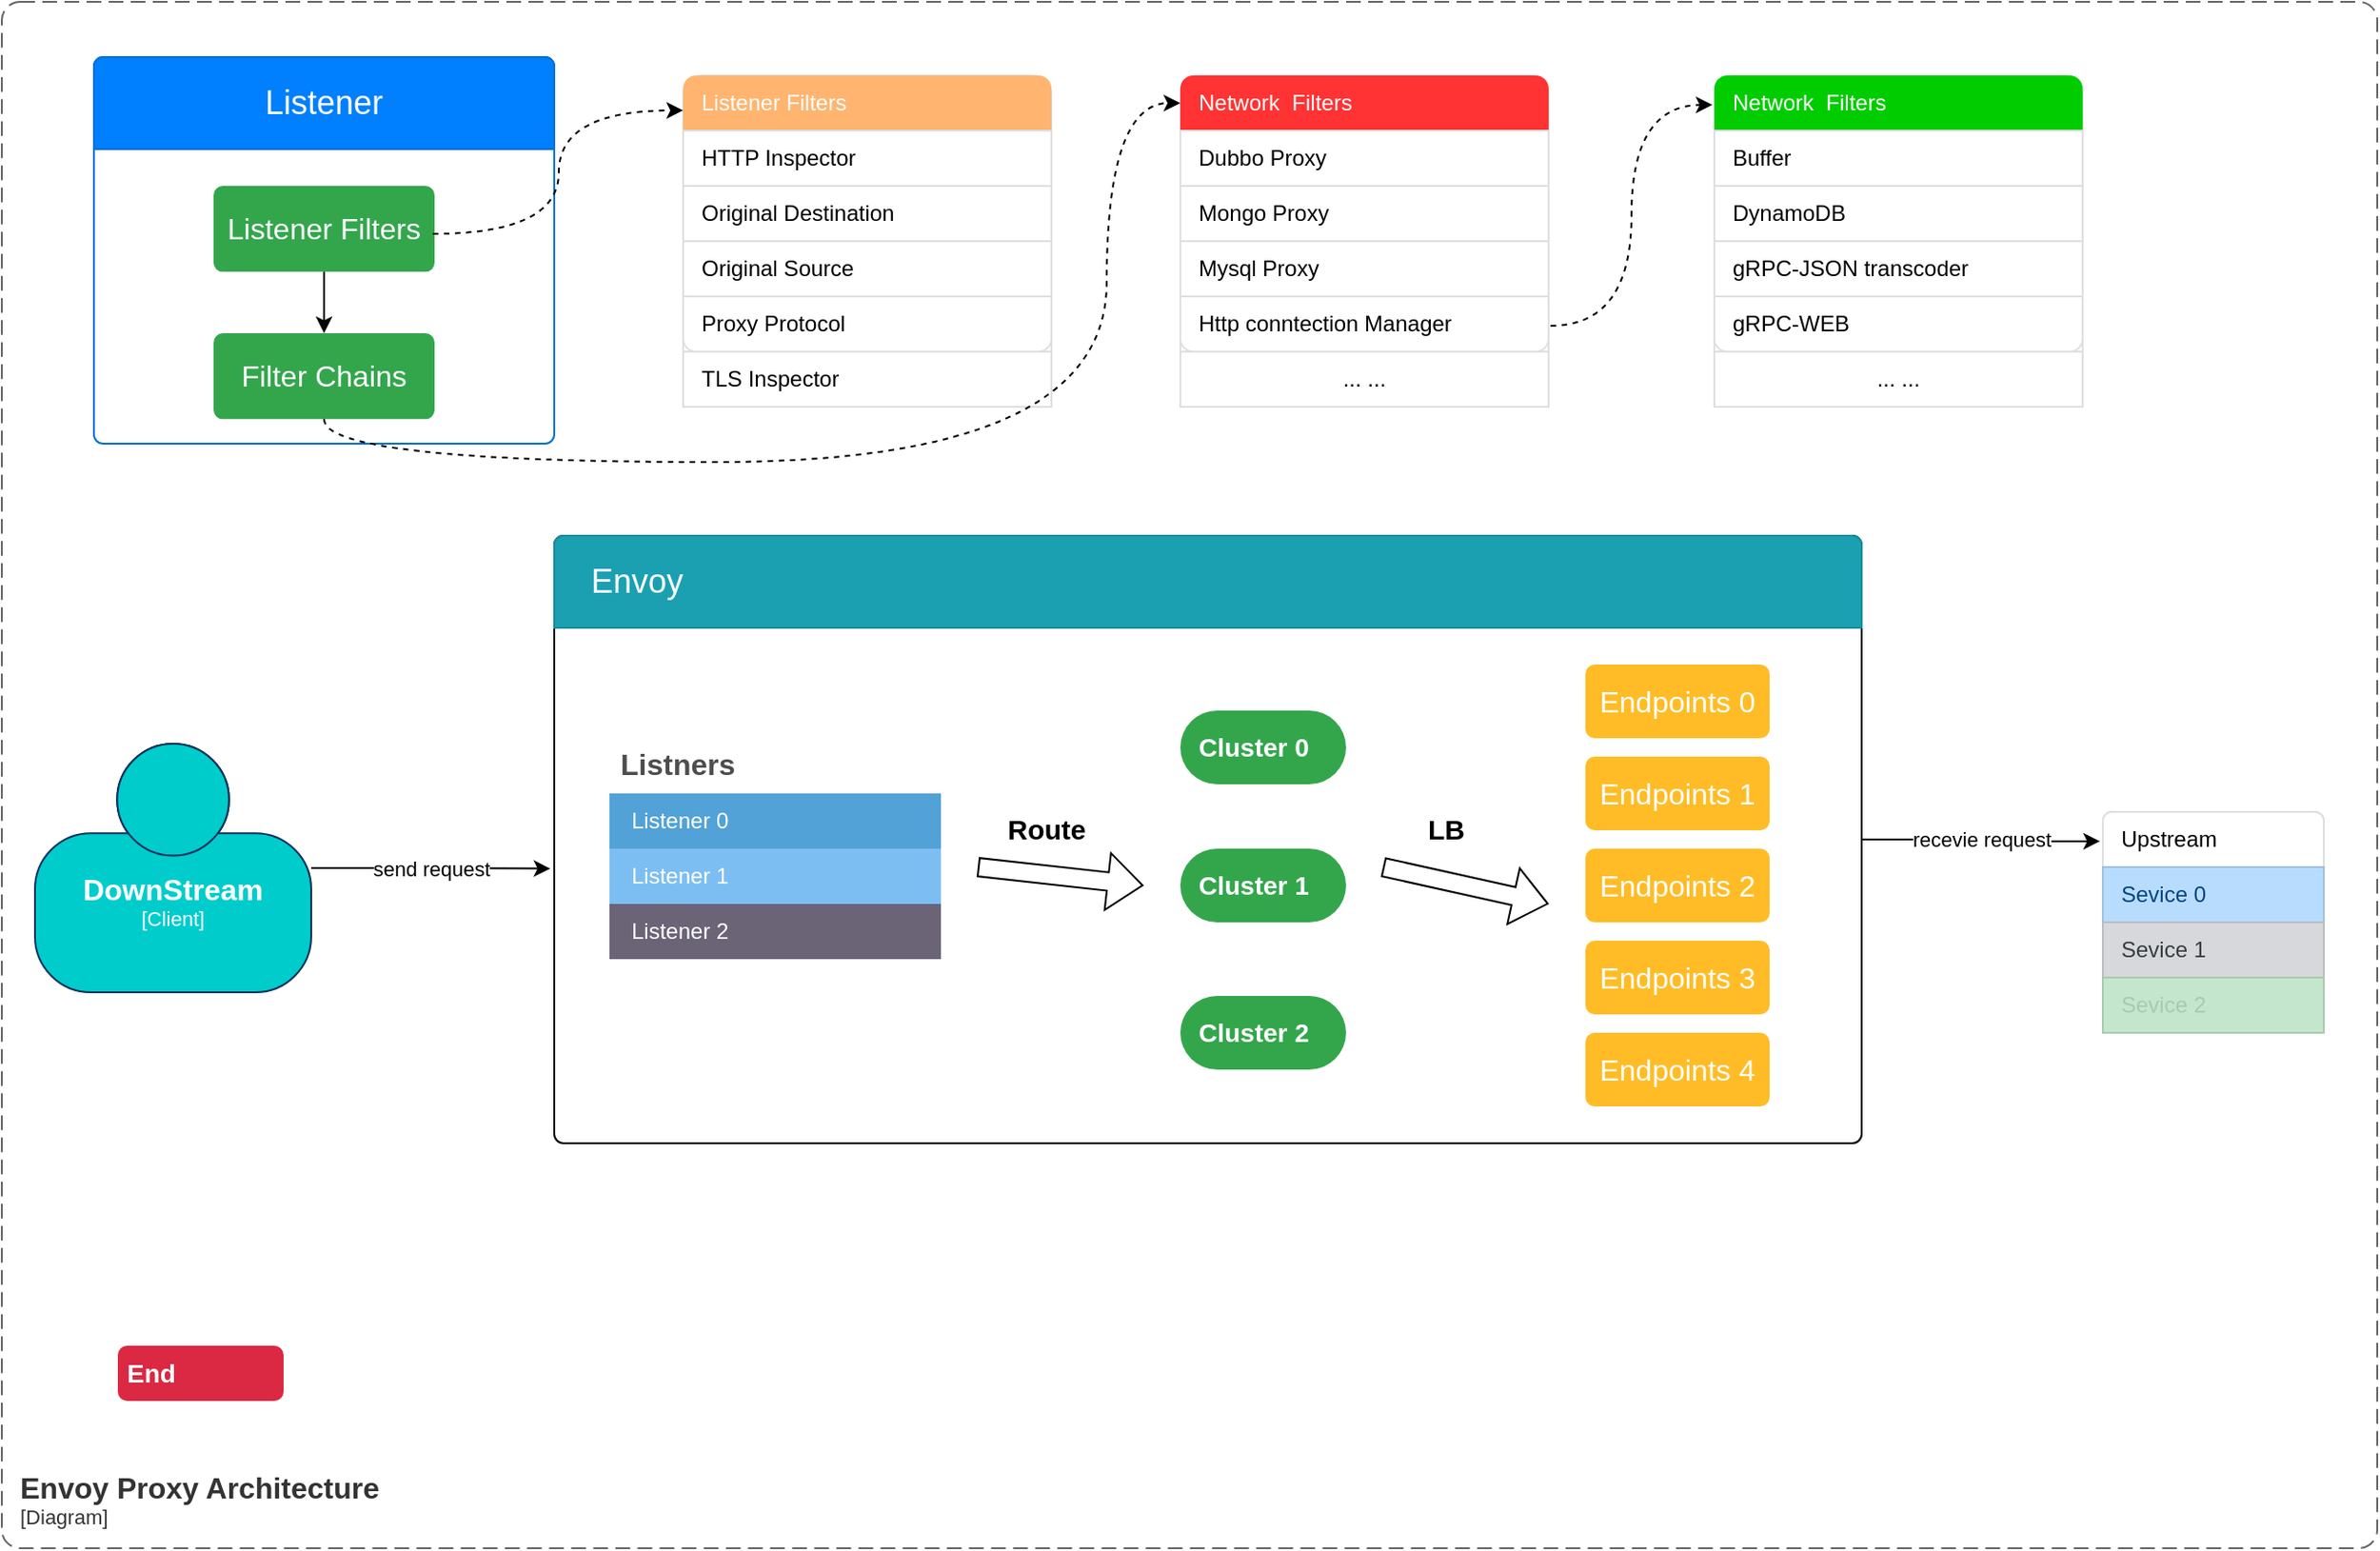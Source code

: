 <mxfile version="21.3.8" type="github">
  <diagram name="第 1 页" id="6rmwsbcLH0Wm5wk95sRy">
    <mxGraphModel dx="1434" dy="796" grid="1" gridSize="10" guides="1" tooltips="1" connect="1" arrows="1" fold="1" page="1" pageScale="1" pageWidth="827" pageHeight="1169" math="0" shadow="0">
      <root>
        <mxCell id="0" />
        <mxCell id="1" parent="0" />
        <object placeholders="1" c4Name="Envoy Proxy Architecture" c4Type="SystemScopeBoundary" c4Application="Diagram" label="&lt;font style=&quot;font-size: 16px&quot;&gt;&lt;b&gt;&lt;div style=&quot;text-align: left&quot;&gt;%c4Name%&lt;/div&gt;&lt;/b&gt;&lt;/font&gt;&lt;div style=&quot;text-align: left&quot;&gt;[%c4Application%]&lt;/div&gt;" id="7gwWFT5Mcy8NNgLdWoav-1">
          <mxCell style="rounded=1;fontSize=11;whiteSpace=wrap;html=1;dashed=1;arcSize=20;fillColor=none;strokeColor=#666666;fontColor=#333333;labelBackgroundColor=none;align=left;verticalAlign=bottom;labelBorderColor=none;spacingTop=0;spacing=10;dashPattern=8 4;metaEdit=1;rotatable=0;perimeter=rectanglePerimeter;noLabel=0;labelPadding=0;allowArrows=0;connectable=0;expand=0;recursiveResize=0;editable=1;pointerEvents=0;absoluteArcSize=1;points=[[0.25,0,0],[0.5,0,0],[0.75,0,0],[1,0.25,0],[1,0.5,0],[1,0.75,0],[0.75,1,0],[0.5,1,0],[0.25,1,0],[0,0.75,0],[0,0.5,0],[0,0.25,0]];" vertex="1" parent="1">
            <mxGeometry x="100" y="160" width="1290" height="840" as="geometry" />
          </mxCell>
        </object>
        <mxCell id="7gwWFT5Mcy8NNgLdWoav-4" value="" style="html=1;shadow=0;dashed=0;shape=mxgraph.bootstrap.rrect;rSize=5;strokeColor=#0071D5;html=1;whiteSpace=wrap;fillColor=none;fontColor=#ffffff;verticalAlign=bottom;align=left;spacing=20;spacingBottom=0;fontSize=14;" vertex="1" parent="1">
          <mxGeometry x="150" y="190" width="250" height="210" as="geometry" />
        </mxCell>
        <mxCell id="7gwWFT5Mcy8NNgLdWoav-5" value="Listener" style="html=1;shadow=0;dashed=0;shape=mxgraph.bootstrap.topButton;rSize=5;perimeter=none;whiteSpace=wrap;fillColor=#007FFF;strokeColor=#0071D5;fontColor=#ffffff;resizeWidth=1;fontSize=18;align=center;spacing=20;" vertex="1" parent="7gwWFT5Mcy8NNgLdWoav-4">
          <mxGeometry width="250" height="50" relative="1" as="geometry" />
        </mxCell>
        <mxCell id="7gwWFT5Mcy8NNgLdWoav-9" style="edgeStyle=orthogonalEdgeStyle;rounded=0;orthogonalLoop=1;jettySize=auto;html=1;" edge="1" parent="7gwWFT5Mcy8NNgLdWoav-4" source="7gwWFT5Mcy8NNgLdWoav-7" target="7gwWFT5Mcy8NNgLdWoav-8">
          <mxGeometry relative="1" as="geometry" />
        </mxCell>
        <mxCell id="7gwWFT5Mcy8NNgLdWoav-7" value="Listener Filters" style="html=1;shadow=0;dashed=0;shape=mxgraph.bootstrap.rrect;rSize=5;strokeColor=none;strokeWidth=1;fillColor=#33A64C;fontColor=#FFFFFF;whiteSpace=wrap;align=center;verticalAlign=middle;spacingLeft=0;fontStyle=0;fontSize=16;spacing=5;" vertex="1" parent="7gwWFT5Mcy8NNgLdWoav-4">
          <mxGeometry x="65" y="69.997" width="120" height="46.667" as="geometry" />
        </mxCell>
        <mxCell id="7gwWFT5Mcy8NNgLdWoav-8" value="Filter Chains" style="html=1;shadow=0;dashed=0;shape=mxgraph.bootstrap.rrect;rSize=5;strokeColor=none;strokeWidth=1;fillColor=#33A64C;fontColor=#FFFFFF;whiteSpace=wrap;align=center;verticalAlign=middle;spacingLeft=0;fontStyle=0;fontSize=16;spacing=5;" vertex="1" parent="7gwWFT5Mcy8NNgLdWoav-4">
          <mxGeometry x="65" y="149.997" width="120" height="46.667" as="geometry" />
        </mxCell>
        <mxCell id="7gwWFT5Mcy8NNgLdWoav-21" value="" style="html=1;shadow=0;dashed=0;shape=mxgraph.bootstrap.rrect;rSize=10;strokeColor=#DFDFDF;html=1;whiteSpace=wrap;fillColor=#FFFFFF;fontColor=#000000;strokeOpacity=100;metaEdit=1;resizeWidth=1;resizeHeight=1;treeFolding=1;treeMoving=1;enumerate=0;" vertex="1" parent="1">
          <mxGeometry x="470" y="200" width="200" height="180" as="geometry" />
        </mxCell>
        <mxCell id="7gwWFT5Mcy8NNgLdWoav-22" value="Listener Filters" style="html=1;shadow=0;dashed=0;shape=mxgraph.bootstrap.topButton;rSize=7;strokeColor=none;fillColor=#FFB570;fontColor=#ffffff;perimeter=none;whiteSpace=wrap;resizeWidth=1;align=left;spacing=10;" vertex="1" parent="7gwWFT5Mcy8NNgLdWoav-21">
          <mxGeometry width="200" height="30" relative="1" as="geometry" />
        </mxCell>
        <mxCell id="7gwWFT5Mcy8NNgLdWoav-23" value="HTTP Inspector" style="strokeColor=inherit;fillColor=inherit;gradientColor=inherit;fontColor=inherit;html=1;shadow=0;dashed=0;perimeter=none;whiteSpace=wrap;resizeWidth=1;align=left;spacing=10;" vertex="1" parent="7gwWFT5Mcy8NNgLdWoav-21">
          <mxGeometry width="200" height="30" relative="1" as="geometry">
            <mxPoint y="30" as="offset" />
          </mxGeometry>
        </mxCell>
        <mxCell id="7gwWFT5Mcy8NNgLdWoav-24" value="Original Destination" style="strokeColor=inherit;fillColor=inherit;gradientColor=inherit;fontColor=inherit;html=1;shadow=0;dashed=0;perimeter=none;whiteSpace=wrap;resizeWidth=1;align=left;spacing=10;" vertex="1" parent="7gwWFT5Mcy8NNgLdWoav-21">
          <mxGeometry width="200" height="30" relative="1" as="geometry">
            <mxPoint y="60" as="offset" />
          </mxGeometry>
        </mxCell>
        <mxCell id="7gwWFT5Mcy8NNgLdWoav-25" value="Original Source" style="strokeColor=inherit;fillColor=inherit;gradientColor=inherit;fontColor=inherit;html=1;shadow=0;dashed=0;perimeter=none;whiteSpace=wrap;resizeWidth=1;align=left;spacing=10;" vertex="1" parent="7gwWFT5Mcy8NNgLdWoav-21">
          <mxGeometry width="200" height="30" relative="1" as="geometry">
            <mxPoint y="90" as="offset" />
          </mxGeometry>
        </mxCell>
        <mxCell id="7gwWFT5Mcy8NNgLdWoav-26" value="Proxy Protocol" style="strokeColor=inherit;fillColor=inherit;gradientColor=inherit;fontColor=inherit;html=1;shadow=0;dashed=0;shape=mxgraph.bootstrap.bottomButton;rSize=7;perimeter=none;whiteSpace=wrap;resizeWidth=1;resizeHeight=0;align=left;spacing=10;" vertex="1" parent="7gwWFT5Mcy8NNgLdWoav-21">
          <mxGeometry y="1" width="200" height="30" relative="1" as="geometry">
            <mxPoint y="-60" as="offset" />
          </mxGeometry>
        </mxCell>
        <mxCell id="7gwWFT5Mcy8NNgLdWoav-37" value="TLS Inspector" style="strokeColor=inherit;fillColor=inherit;gradientColor=inherit;fontColor=inherit;html=1;shadow=0;dashed=0;perimeter=none;whiteSpace=wrap;resizeWidth=1;align=left;spacing=10;" vertex="1" parent="7gwWFT5Mcy8NNgLdWoav-21">
          <mxGeometry y="150" width="200" height="30" as="geometry" />
        </mxCell>
        <mxCell id="7gwWFT5Mcy8NNgLdWoav-39" value="" style="html=1;shadow=0;dashed=0;shape=mxgraph.bootstrap.rrect;rSize=10;strokeColor=#DFDFDF;html=1;whiteSpace=wrap;fillColor=#FFFFFF;fontColor=#000000;strokeOpacity=100;metaEdit=1;resizeWidth=1;resizeHeight=1;treeFolding=1;treeMoving=1;enumerate=0;" vertex="1" parent="1">
          <mxGeometry x="740" y="200" width="200" height="180" as="geometry" />
        </mxCell>
        <mxCell id="7gwWFT5Mcy8NNgLdWoav-40" value="Network&amp;nbsp; Filters" style="html=1;shadow=0;dashed=0;shape=mxgraph.bootstrap.topButton;rSize=7;strokeColor=none;fillColor=#FF3333;fontColor=#ffffff;perimeter=none;whiteSpace=wrap;resizeWidth=1;align=left;spacing=10;" vertex="1" parent="7gwWFT5Mcy8NNgLdWoav-39">
          <mxGeometry width="200" height="30" relative="1" as="geometry" />
        </mxCell>
        <mxCell id="7gwWFT5Mcy8NNgLdWoav-41" value="Dubbo Proxy" style="strokeColor=inherit;fillColor=inherit;gradientColor=inherit;fontColor=inherit;html=1;shadow=0;dashed=0;perimeter=none;whiteSpace=wrap;resizeWidth=1;align=left;spacing=10;" vertex="1" parent="7gwWFT5Mcy8NNgLdWoav-39">
          <mxGeometry width="200" height="30" relative="1" as="geometry">
            <mxPoint y="30" as="offset" />
          </mxGeometry>
        </mxCell>
        <mxCell id="7gwWFT5Mcy8NNgLdWoav-42" value="Mongo Proxy" style="strokeColor=inherit;fillColor=inherit;gradientColor=inherit;fontColor=inherit;html=1;shadow=0;dashed=0;perimeter=none;whiteSpace=wrap;resizeWidth=1;align=left;spacing=10;" vertex="1" parent="7gwWFT5Mcy8NNgLdWoav-39">
          <mxGeometry width="200" height="30" relative="1" as="geometry">
            <mxPoint y="60" as="offset" />
          </mxGeometry>
        </mxCell>
        <mxCell id="7gwWFT5Mcy8NNgLdWoav-43" value="Mysql Proxy" style="strokeColor=inherit;fillColor=inherit;gradientColor=inherit;fontColor=inherit;html=1;shadow=0;dashed=0;perimeter=none;whiteSpace=wrap;resizeWidth=1;align=left;spacing=10;" vertex="1" parent="7gwWFT5Mcy8NNgLdWoav-39">
          <mxGeometry width="200" height="30" relative="1" as="geometry">
            <mxPoint y="90" as="offset" />
          </mxGeometry>
        </mxCell>
        <mxCell id="7gwWFT5Mcy8NNgLdWoav-44" value="Http conntection Manager" style="strokeColor=inherit;fillColor=inherit;gradientColor=inherit;fontColor=inherit;html=1;shadow=0;dashed=0;shape=mxgraph.bootstrap.bottomButton;rSize=7;perimeter=none;whiteSpace=wrap;resizeWidth=1;resizeHeight=0;align=left;spacing=10;" vertex="1" parent="7gwWFT5Mcy8NNgLdWoav-39">
          <mxGeometry y="1" width="200" height="30" relative="1" as="geometry">
            <mxPoint y="-60" as="offset" />
          </mxGeometry>
        </mxCell>
        <mxCell id="7gwWFT5Mcy8NNgLdWoav-45" value="... ..." style="strokeColor=inherit;fillColor=inherit;gradientColor=inherit;fontColor=inherit;html=1;shadow=0;dashed=0;perimeter=none;whiteSpace=wrap;resizeWidth=1;align=center;spacing=10;" vertex="1" parent="7gwWFT5Mcy8NNgLdWoav-39">
          <mxGeometry y="150" width="200" height="30" as="geometry" />
        </mxCell>
        <mxCell id="7gwWFT5Mcy8NNgLdWoav-46" value="" style="html=1;shadow=0;dashed=0;shape=mxgraph.bootstrap.rrect;rSize=10;strokeColor=#DFDFDF;html=1;whiteSpace=wrap;fillColor=#FFFFFF;fontColor=#000000;strokeOpacity=100;metaEdit=1;resizeWidth=1;resizeHeight=1;treeFolding=1;treeMoving=1;enumerate=0;" vertex="1" parent="1">
          <mxGeometry x="1030" y="200" width="200" height="180" as="geometry" />
        </mxCell>
        <mxCell id="7gwWFT5Mcy8NNgLdWoav-47" value="Network&amp;nbsp; Filters" style="html=1;shadow=0;dashed=0;shape=mxgraph.bootstrap.topButton;rSize=7;strokeColor=none;fillColor=#00CC00;fontColor=#ffffff;perimeter=none;whiteSpace=wrap;resizeWidth=1;align=left;spacing=10;" vertex="1" parent="7gwWFT5Mcy8NNgLdWoav-46">
          <mxGeometry width="200" height="30" relative="1" as="geometry" />
        </mxCell>
        <mxCell id="7gwWFT5Mcy8NNgLdWoav-48" value="Buffer" style="strokeColor=inherit;fillColor=inherit;gradientColor=inherit;fontColor=inherit;html=1;shadow=0;dashed=0;perimeter=none;whiteSpace=wrap;resizeWidth=1;align=left;spacing=10;" vertex="1" parent="7gwWFT5Mcy8NNgLdWoav-46">
          <mxGeometry width="200" height="30" relative="1" as="geometry">
            <mxPoint y="30" as="offset" />
          </mxGeometry>
        </mxCell>
        <mxCell id="7gwWFT5Mcy8NNgLdWoav-49" value="DynamoDB" style="strokeColor=inherit;fillColor=inherit;gradientColor=inherit;fontColor=inherit;html=1;shadow=0;dashed=0;perimeter=none;whiteSpace=wrap;resizeWidth=1;align=left;spacing=10;" vertex="1" parent="7gwWFT5Mcy8NNgLdWoav-46">
          <mxGeometry width="200" height="30" relative="1" as="geometry">
            <mxPoint y="60" as="offset" />
          </mxGeometry>
        </mxCell>
        <mxCell id="7gwWFT5Mcy8NNgLdWoav-50" value="gRPC-JSON transcoder" style="strokeColor=inherit;fillColor=inherit;gradientColor=inherit;fontColor=inherit;html=1;shadow=0;dashed=0;perimeter=none;whiteSpace=wrap;resizeWidth=1;align=left;spacing=10;" vertex="1" parent="7gwWFT5Mcy8NNgLdWoav-46">
          <mxGeometry width="200" height="30" relative="1" as="geometry">
            <mxPoint y="90" as="offset" />
          </mxGeometry>
        </mxCell>
        <mxCell id="7gwWFT5Mcy8NNgLdWoav-51" value="gRPC-WEB" style="strokeColor=inherit;fillColor=inherit;gradientColor=inherit;fontColor=inherit;html=1;shadow=0;dashed=0;shape=mxgraph.bootstrap.bottomButton;rSize=7;perimeter=none;whiteSpace=wrap;resizeWidth=1;resizeHeight=0;align=left;spacing=10;" vertex="1" parent="7gwWFT5Mcy8NNgLdWoav-46">
          <mxGeometry y="1" width="200" height="30" relative="1" as="geometry">
            <mxPoint y="-60" as="offset" />
          </mxGeometry>
        </mxCell>
        <mxCell id="7gwWFT5Mcy8NNgLdWoav-52" value="... ..." style="strokeColor=inherit;fillColor=inherit;gradientColor=inherit;fontColor=inherit;html=1;shadow=0;dashed=0;perimeter=none;whiteSpace=wrap;resizeWidth=1;align=center;spacing=10;" vertex="1" parent="7gwWFT5Mcy8NNgLdWoav-46">
          <mxGeometry y="150" width="200" height="30" as="geometry" />
        </mxCell>
        <mxCell id="7gwWFT5Mcy8NNgLdWoav-53" style="rounded=0;orthogonalLoop=1;jettySize=auto;html=1;entryX=0;entryY=0.633;entryDx=0;entryDy=0;entryPerimeter=0;dashed=1;exitX=0.992;exitY=0.557;exitDx=0;exitDy=0;exitPerimeter=0;edgeStyle=orthogonalEdgeStyle;curved=1;" edge="1" parent="1" source="7gwWFT5Mcy8NNgLdWoav-7" target="7gwWFT5Mcy8NNgLdWoav-22">
          <mxGeometry relative="1" as="geometry" />
        </mxCell>
        <mxCell id="7gwWFT5Mcy8NNgLdWoav-54" style="rounded=0;orthogonalLoop=1;jettySize=auto;html=1;entryX=0;entryY=0.5;entryDx=0;entryDy=0;entryPerimeter=0;dashed=1;edgeStyle=orthogonalEdgeStyle;curved=1;" edge="1" parent="1" source="7gwWFT5Mcy8NNgLdWoav-8" target="7gwWFT5Mcy8NNgLdWoav-40">
          <mxGeometry relative="1" as="geometry">
            <Array as="points">
              <mxPoint x="275" y="410" />
              <mxPoint x="700" y="410" />
              <mxPoint x="700" y="215" />
            </Array>
          </mxGeometry>
        </mxCell>
        <mxCell id="7gwWFT5Mcy8NNgLdWoav-55" style="edgeStyle=orthogonalEdgeStyle;rounded=0;orthogonalLoop=1;jettySize=auto;html=1;entryX=-0.005;entryY=0.533;entryDx=0;entryDy=0;entryPerimeter=0;curved=1;dashed=1;exitX=1.005;exitY=0.533;exitDx=0;exitDy=0;exitPerimeter=0;" edge="1" parent="1" source="7gwWFT5Mcy8NNgLdWoav-44" target="7gwWFT5Mcy8NNgLdWoav-47">
          <mxGeometry relative="1" as="geometry" />
        </mxCell>
        <mxCell id="7gwWFT5Mcy8NNgLdWoav-95" value="recevie request" style="edgeStyle=orthogonalEdgeStyle;rounded=0;orthogonalLoop=1;jettySize=auto;html=1;entryX=-0.013;entryY=0.533;entryDx=0;entryDy=0;entryPerimeter=0;" edge="1" parent="1" source="7gwWFT5Mcy8NNgLdWoav-56" target="7gwWFT5Mcy8NNgLdWoav-86">
          <mxGeometry relative="1" as="geometry">
            <mxPoint x="1190" y="680" as="targetPoint" />
          </mxGeometry>
        </mxCell>
        <mxCell id="7gwWFT5Mcy8NNgLdWoav-56" value="&lt;b&gt;&lt;font style=&quot;font-size: 20px&quot;&gt;Info card title&lt;/font&gt;&lt;/b&gt;&lt;br style=&quot;font-size: 14px&quot;&gt;&lt;br style=&quot;font-size: 14px&quot;&gt;Some quick example text to build on the card title and make up the bulk of the card&#39;s content." style="html=1;shadow=0;dashed=0;shape=mxgraph.bootstrap.rrect;rSize=5;strokeColor=default;html=1;whiteSpace=wrap;fillColor=none;fontColor=#ffffff;verticalAlign=bottom;align=left;spacing=20;spacingBottom=0;fontSize=14;" vertex="1" parent="1">
          <mxGeometry x="400" y="450" width="710" height="330" as="geometry" />
        </mxCell>
        <mxCell id="7gwWFT5Mcy8NNgLdWoav-57" value="Envoy" style="html=1;shadow=0;dashed=0;shape=mxgraph.bootstrap.topButton;rSize=5;perimeter=none;whiteSpace=wrap;fillColor=#1BA0B2;strokeColor=#188C9C;fontColor=#ffffff;resizeWidth=1;fontSize=18;align=left;spacing=20;" vertex="1" parent="7gwWFT5Mcy8NNgLdWoav-56">
          <mxGeometry width="710" height="50" relative="1" as="geometry" />
        </mxCell>
        <mxCell id="7gwWFT5Mcy8NNgLdWoav-58" value="Listners" style="shape=table;startSize=30;container=1;collapsible=0;childLayout=tableLayout;fontSize=16;align=left;verticalAlign=top;fillColor=none;strokeColor=none;fontColor=#4D4D4D;fontStyle=1;spacingLeft=6;spacing=0;resizable=0;" vertex="1" parent="7gwWFT5Mcy8NNgLdWoav-56">
          <mxGeometry x="30" y="110" width="180" height="120" as="geometry" />
        </mxCell>
        <mxCell id="7gwWFT5Mcy8NNgLdWoav-63" value="" style="shape=tableRow;horizontal=0;startSize=0;swimlaneHead=0;swimlaneBody=0;strokeColor=inherit;top=0;left=0;bottom=0;right=0;collapsible=0;dropTarget=0;fillColor=none;points=[[0,0.5],[1,0.5]];portConstraint=eastwest;fontSize=12;" vertex="1" parent="7gwWFT5Mcy8NNgLdWoav-58">
          <mxGeometry y="30" width="180" height="30" as="geometry" />
        </mxCell>
        <mxCell id="7gwWFT5Mcy8NNgLdWoav-64" value="Listener 0" style="shape=partialRectangle;html=1;whiteSpace=wrap;connectable=0;strokeColor=inherit;overflow=hidden;fillColor=#52a2d8;top=0;left=0;bottom=0;right=0;pointerEvents=1;fontSize=12;align=left;fontColor=#FFFFFF;gradientColor=none;spacingLeft=10;spacingRight=4;" vertex="1" parent="7gwWFT5Mcy8NNgLdWoav-63">
          <mxGeometry width="180" height="30" as="geometry">
            <mxRectangle width="180" height="30" as="alternateBounds" />
          </mxGeometry>
        </mxCell>
        <mxCell id="7gwWFT5Mcy8NNgLdWoav-65" value="" style="shape=tableRow;horizontal=0;startSize=0;swimlaneHead=0;swimlaneBody=0;strokeColor=inherit;top=0;left=0;bottom=0;right=0;collapsible=0;dropTarget=0;fillColor=none;points=[[0,0.5],[1,0.5]];portConstraint=eastwest;fontSize=12;" vertex="1" parent="7gwWFT5Mcy8NNgLdWoav-58">
          <mxGeometry y="60" width="180" height="30" as="geometry" />
        </mxCell>
        <mxCell id="7gwWFT5Mcy8NNgLdWoav-66" value="Listener 1" style="shape=partialRectangle;html=1;whiteSpace=wrap;connectable=0;strokeColor=inherit;overflow=hidden;fillColor=#7dbef2;top=0;left=0;bottom=0;right=0;pointerEvents=1;fontSize=12;align=left;fontColor=#FFFFFF;gradientColor=none;spacingLeft=10;spacingRight=4;" vertex="1" parent="7gwWFT5Mcy8NNgLdWoav-65">
          <mxGeometry width="180" height="30" as="geometry">
            <mxRectangle width="180" height="30" as="alternateBounds" />
          </mxGeometry>
        </mxCell>
        <mxCell id="7gwWFT5Mcy8NNgLdWoav-67" value="" style="shape=tableRow;horizontal=0;startSize=0;swimlaneHead=0;swimlaneBody=0;strokeColor=inherit;top=0;left=0;bottom=0;right=0;collapsible=0;dropTarget=0;fillColor=none;points=[[0,0.5],[1,0.5]];portConstraint=eastwest;fontSize=12;" vertex="1" parent="7gwWFT5Mcy8NNgLdWoav-58">
          <mxGeometry y="90" width="180" height="30" as="geometry" />
        </mxCell>
        <mxCell id="7gwWFT5Mcy8NNgLdWoav-68" value="Listener 2" style="shape=partialRectangle;html=1;whiteSpace=wrap;connectable=0;strokeColor=inherit;overflow=hidden;fillColor=#6b6477;top=0;left=0;bottom=0;right=0;pointerEvents=1;fontSize=12;align=left;fontColor=#FFFFFF;gradientColor=none;spacingLeft=10;spacingRight=4;" vertex="1" parent="7gwWFT5Mcy8NNgLdWoav-67">
          <mxGeometry width="180" height="30" as="geometry">
            <mxRectangle width="180" height="30" as="alternateBounds" />
          </mxGeometry>
        </mxCell>
        <mxCell id="7gwWFT5Mcy8NNgLdWoav-73" value="Cluster 2" style="rounded=1;whiteSpace=wrap;html=1;arcSize=50;strokeColor=none;strokeWidth=1;fillColor=#33A64C;fontColor=#FFFFFF;whiteSpace=wrap;align=left;verticalAlign=middle;spacingLeft=0;fontStyle=1;fontSize=14;spacing=10;" vertex="1" parent="7gwWFT5Mcy8NNgLdWoav-56">
          <mxGeometry x="340" y="250" width="90" height="40" as="geometry" />
        </mxCell>
        <mxCell id="7gwWFT5Mcy8NNgLdWoav-71" value="Cluster 0" style="rounded=1;whiteSpace=wrap;html=1;arcSize=50;strokeColor=none;strokeWidth=1;fillColor=#33A64C;fontColor=#FFFFFF;whiteSpace=wrap;align=left;verticalAlign=middle;spacingLeft=0;fontStyle=1;fontSize=14;spacing=10;" vertex="1" parent="7gwWFT5Mcy8NNgLdWoav-56">
          <mxGeometry x="340" y="95" width="90" height="40" as="geometry" />
        </mxCell>
        <mxCell id="7gwWFT5Mcy8NNgLdWoav-74" value="Endpoints 0" style="html=1;shadow=0;dashed=0;shape=mxgraph.bootstrap.rrect;rSize=5;strokeColor=none;strokeWidth=1;fillColor=#FFBC26;fontColor=#FFFFFF;whiteSpace=wrap;align=center;verticalAlign=middle;spacingLeft=0;fontStyle=0;fontSize=16;spacing=5;" vertex="1" parent="7gwWFT5Mcy8NNgLdWoav-56">
          <mxGeometry x="560" y="70" width="100" height="40" as="geometry" />
        </mxCell>
        <mxCell id="7gwWFT5Mcy8NNgLdWoav-75" value="Endpoints 1" style="html=1;shadow=0;dashed=0;shape=mxgraph.bootstrap.rrect;rSize=5;strokeColor=none;strokeWidth=1;fillColor=#FFBC26;fontColor=#FFFFFF;whiteSpace=wrap;align=center;verticalAlign=middle;spacingLeft=0;fontStyle=0;fontSize=16;spacing=5;" vertex="1" parent="7gwWFT5Mcy8NNgLdWoav-56">
          <mxGeometry x="560" y="120" width="100" height="40" as="geometry" />
        </mxCell>
        <mxCell id="7gwWFT5Mcy8NNgLdWoav-76" value="Endpoints 2" style="html=1;shadow=0;dashed=0;shape=mxgraph.bootstrap.rrect;rSize=5;strokeColor=none;strokeWidth=1;fillColor=#FFBC26;fontColor=#FFFFFF;whiteSpace=wrap;align=center;verticalAlign=middle;spacingLeft=0;fontStyle=0;fontSize=16;spacing=5;" vertex="1" parent="7gwWFT5Mcy8NNgLdWoav-56">
          <mxGeometry x="560" y="170" width="100" height="40" as="geometry" />
        </mxCell>
        <mxCell id="7gwWFT5Mcy8NNgLdWoav-78" value="Endpoints 4" style="html=1;shadow=0;dashed=0;shape=mxgraph.bootstrap.rrect;rSize=5;strokeColor=none;strokeWidth=1;fillColor=#FFBC26;fontColor=#FFFFFF;whiteSpace=wrap;align=center;verticalAlign=middle;spacingLeft=0;fontStyle=0;fontSize=16;spacing=5;" vertex="1" parent="7gwWFT5Mcy8NNgLdWoav-56">
          <mxGeometry x="560" y="270" width="100" height="40" as="geometry" />
        </mxCell>
        <mxCell id="7gwWFT5Mcy8NNgLdWoav-80" value="&lt;font style=&quot;font-size: 15px;&quot;&gt;Route&lt;/font&gt;" style="text;strokeColor=none;fillColor=none;html=1;fontSize=24;fontStyle=1;verticalAlign=middle;align=center;" vertex="1" parent="7gwWFT5Mcy8NNgLdWoav-56">
          <mxGeometry x="223" y="139" width="87.5" height="35" as="geometry" />
        </mxCell>
        <mxCell id="7gwWFT5Mcy8NNgLdWoav-77" value="Endpoints 3" style="html=1;shadow=0;dashed=0;shape=mxgraph.bootstrap.rrect;rSize=5;strokeColor=none;strokeWidth=1;fillColor=#FFBC26;fontColor=#FFFFFF;whiteSpace=wrap;align=center;verticalAlign=middle;spacingLeft=0;fontStyle=0;fontSize=16;spacing=5;" vertex="1" parent="7gwWFT5Mcy8NNgLdWoav-56">
          <mxGeometry x="560" y="220" width="100" height="40" as="geometry" />
        </mxCell>
        <mxCell id="7gwWFT5Mcy8NNgLdWoav-72" value="Cluster 1" style="rounded=1;whiteSpace=wrap;html=1;arcSize=50;strokeColor=none;strokeWidth=1;fillColor=#33A64C;fontColor=#FFFFFF;whiteSpace=wrap;align=left;verticalAlign=middle;spacingLeft=0;fontStyle=1;fontSize=14;spacing=10;" vertex="1" parent="7gwWFT5Mcy8NNgLdWoav-56">
          <mxGeometry x="340" y="170" width="90" height="40" as="geometry" />
        </mxCell>
        <mxCell id="7gwWFT5Mcy8NNgLdWoav-82" value="&lt;font style=&quot;font-size: 15px;&quot;&gt;LB&lt;/font&gt;" style="text;strokeColor=none;fillColor=none;html=1;fontSize=24;fontStyle=1;verticalAlign=middle;align=center;" vertex="1" parent="7gwWFT5Mcy8NNgLdWoav-56">
          <mxGeometry x="440" y="139" width="87.5" height="35" as="geometry" />
        </mxCell>
        <mxCell id="7gwWFT5Mcy8NNgLdWoav-79" value="" style="shape=flexArrow;endArrow=classic;html=1;rounded=0;" edge="1" parent="1">
          <mxGeometry width="50" height="50" relative="1" as="geometry">
            <mxPoint x="630" y="630" as="sourcePoint" />
            <mxPoint x="720" y="640" as="targetPoint" />
          </mxGeometry>
        </mxCell>
        <mxCell id="7gwWFT5Mcy8NNgLdWoav-81" value="" style="shape=flexArrow;endArrow=classic;html=1;rounded=0;" edge="1" parent="1">
          <mxGeometry width="50" height="50" relative="1" as="geometry">
            <mxPoint x="850" y="630" as="sourcePoint" />
            <mxPoint x="940" y="650" as="targetPoint" />
          </mxGeometry>
        </mxCell>
        <mxCell id="7gwWFT5Mcy8NNgLdWoav-84" value="send request" style="edgeStyle=orthogonalEdgeStyle;rounded=0;orthogonalLoop=1;jettySize=auto;html=1;entryX=-0.003;entryY=0.548;entryDx=0;entryDy=0;entryPerimeter=0;" edge="1" parent="1" source="7gwWFT5Mcy8NNgLdWoav-83" target="7gwWFT5Mcy8NNgLdWoav-56">
          <mxGeometry relative="1" as="geometry" />
        </mxCell>
        <object placeholders="1" c4Name="DownStream" c4Type="Client" c4Description="" label="&lt;font style=&quot;font-size: 16px&quot;&gt;&lt;b&gt;%c4Name%&lt;/b&gt;&lt;/font&gt;&lt;div&gt;[%c4Type%]&lt;/div&gt;&lt;br&gt;&lt;div&gt;&lt;font style=&quot;font-size: 11px&quot;&gt;&lt;font color=&quot;#cccccc&quot;&gt;%c4Description%&lt;/font&gt;&lt;/div&gt;" id="7gwWFT5Mcy8NNgLdWoav-83">
          <mxCell style="html=1;fontSize=11;dashed=0;whiteSpace=wrap;fillColor=#00CCCC;strokeColor=#06315C;fontColor=#ffffff;shape=mxgraph.c4.person2;align=center;metaEdit=1;points=[[0.5,0,0],[1,0.5,0],[1,0.75,0],[0.75,1,0],[0.5,1,0],[0.25,1,0],[0,0.75,0],[0,0.5,0]];resizable=1;resizeWidth=1;resizeHeight=1;" vertex="1" parent="1">
            <mxGeometry x="118" y="563" width="150" height="135" as="geometry" />
          </mxCell>
        </object>
        <mxCell id="7gwWFT5Mcy8NNgLdWoav-85" value="" style="html=1;shadow=0;dashed=0;shape=mxgraph.bootstrap.rrect;rSize=5;strokeColor=#DFDFDF;html=1;whiteSpace=wrap;fillColor=#FFFFFF;fontColor=#000000;resizeHeight=1;resizeWidth=1;" vertex="1" parent="1">
          <mxGeometry x="1241" y="600" width="120" height="120" as="geometry" />
        </mxCell>
        <mxCell id="7gwWFT5Mcy8NNgLdWoav-86" value="Upstream" style="strokeColor=inherit;fillColor=inherit;gradientColor=inherit;fontColor=inherit;html=1;shadow=0;dashed=0;shape=mxgraph.bootstrap.topButton;rSize=5;perimeter=none;whiteSpace=wrap;resizeWidth=1;align=left;spacing=10;" vertex="1" parent="7gwWFT5Mcy8NNgLdWoav-85">
          <mxGeometry width="120" height="30" relative="1" as="geometry" />
        </mxCell>
        <mxCell id="7gwWFT5Mcy8NNgLdWoav-87" value="Sevice 0" style="html=1;fillColor=#B8DCFE;strokeColor=#A1C0DE;fontColor=#004583;shadow=0;dashed=0;perimeter=none;whiteSpace=wrap;resizeWidth=1;align=left;spacing=10;" vertex="1" parent="7gwWFT5Mcy8NNgLdWoav-85">
          <mxGeometry width="120" height="30" relative="1" as="geometry">
            <mxPoint y="30" as="offset" />
          </mxGeometry>
        </mxCell>
        <mxCell id="7gwWFT5Mcy8NNgLdWoav-88" value="Sevice 1" style="html=1;fillColor=#D6D8DB;strokeColor=#BBBDC0;fontColor=#383D41;shadow=0;dashed=0;perimeter=none;whiteSpace=wrap;resizeWidth=1;align=left;spacing=10;" vertex="1" parent="7gwWFT5Mcy8NNgLdWoav-85">
          <mxGeometry width="120" height="30" relative="1" as="geometry">
            <mxPoint y="60" as="offset" />
          </mxGeometry>
        </mxCell>
        <mxCell id="7gwWFT5Mcy8NNgLdWoav-89" value="Sevice 2" style="html=1;fillColor=#C4E6CC;strokeColor=#ABC9B2;fontColor=#ABC9B2;shadow=0;dashed=0;perimeter=none;whiteSpace=wrap;resizeWidth=1;align=left;spacing=10;" vertex="1" parent="7gwWFT5Mcy8NNgLdWoav-85">
          <mxGeometry width="120" height="30" relative="1" as="geometry">
            <mxPoint y="90" as="offset" />
          </mxGeometry>
        </mxCell>
        <mxCell id="7gwWFT5Mcy8NNgLdWoav-96" value="End" style="html=1;shadow=0;dashed=0;shape=mxgraph.bootstrap.rrect;rSize=5;strokeColor=none;strokeWidth=1;fillColor=#DB2843;fontColor=#FFFFFF;whiteSpace=wrap;align=left;verticalAlign=middle;spacingLeft=0;fontStyle=1;fontSize=14;spacing=5;" vertex="1" parent="1">
          <mxGeometry x="163" y="890" width="90" height="30" as="geometry" />
        </mxCell>
      </root>
    </mxGraphModel>
  </diagram>
</mxfile>
